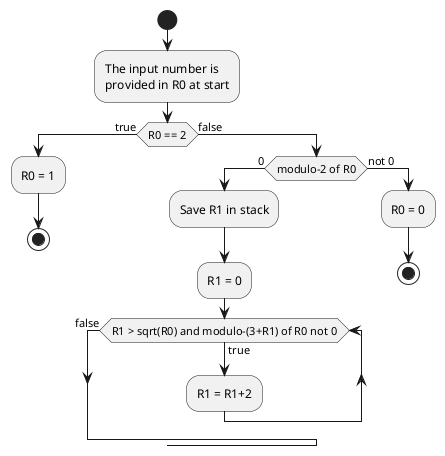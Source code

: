 @startuml
'https://plantuml.com/activity-diagram-beta

start
    :The input number is
    provided in R0 at start;


    if (R0 == 2) then (true)
        :R0 = 1;
        stop
    else (false)
        if (modulo-2 of R0) then (0);
            :Save R1 in stack;
            :R1 = 0;

            while (R1 > sqrt(R0) and modulo-(3+R1) of R0 not 0) equals (true)
                :R1 = R1+2;
            endwhile (false)
        else (not 0)
            :R0 = 0;
            stop
        endif
    endif


@enduml
